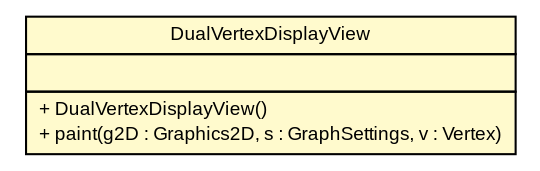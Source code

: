 #!/usr/local/bin/dot
#
# Class diagram 
# Generated by UMLGraph version R5_6 (http://www.umlgraph.org/)
#

digraph G {
	edge [fontname="arial",fontsize=10,labelfontname="arial",labelfontsize=10];
	node [fontname="arial",fontsize=10,shape=plaintext];
	nodesep=0.25;
	ranksep=0.5;
	// pfc.views.display.algorithms.DualVertexDisplayView
	c6955 [label=<<table title="pfc.views.display.algorithms.DualVertexDisplayView" border="0" cellborder="1" cellspacing="0" cellpadding="2" port="p" bgcolor="lemonChiffon" href="./DualVertexDisplayView.html">
		<tr><td><table border="0" cellspacing="0" cellpadding="1">
<tr><td align="center" balign="center"> DualVertexDisplayView </td></tr>
		</table></td></tr>
		<tr><td><table border="0" cellspacing="0" cellpadding="1">
<tr><td align="left" balign="left">  </td></tr>
		</table></td></tr>
		<tr><td><table border="0" cellspacing="0" cellpadding="1">
<tr><td align="left" balign="left"> + DualVertexDisplayView() </td></tr>
<tr><td align="left" balign="left"> + paint(g2D : Graphics2D, s : GraphSettings, v : Vertex) </td></tr>
		</table></td></tr>
		</table>>, URL="./DualVertexDisplayView.html", fontname="arial", fontcolor="black", fontsize=9.0];
}

